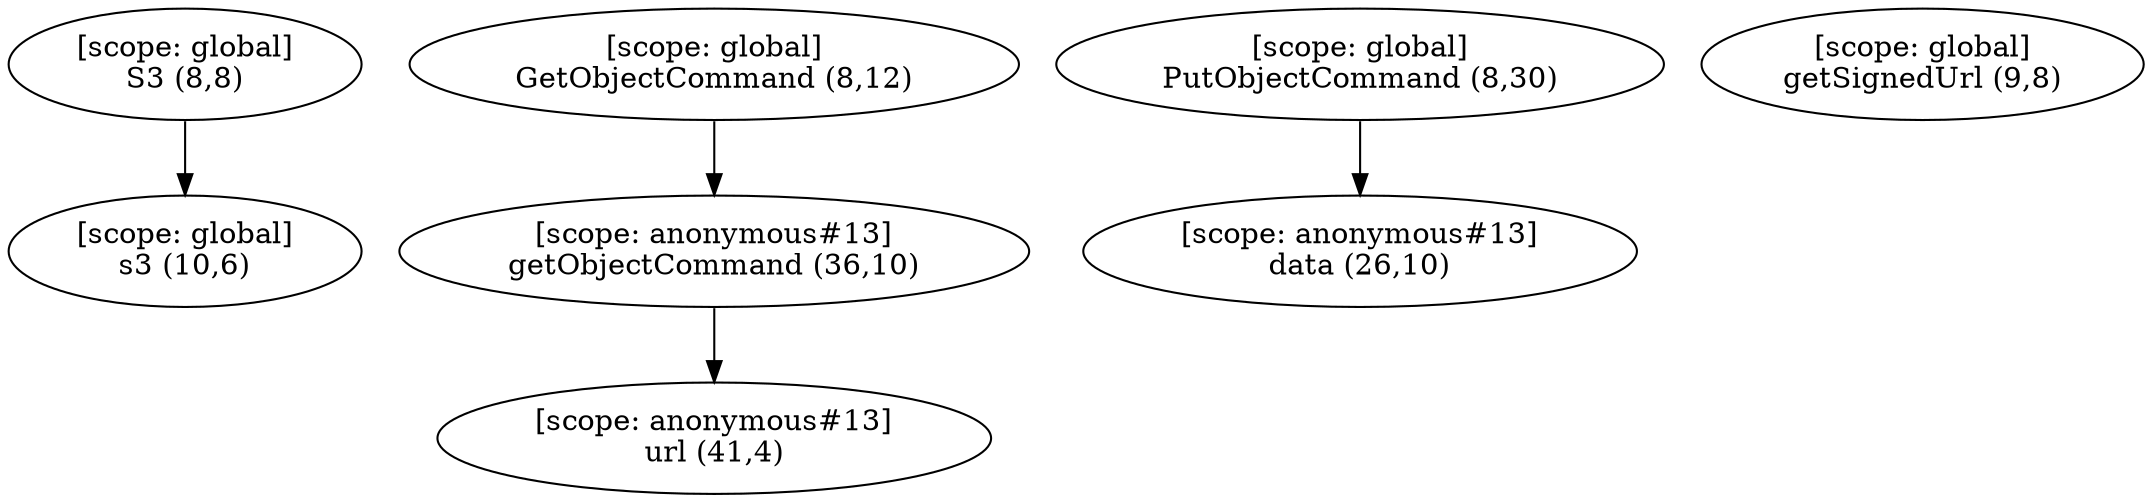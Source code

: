 digraph G {
  graph [ rankdir =TB ];
subgraph global {
  graph [ label = "Scope [global]" ];
  "[scope: global]
S3 (8,8)";
  "[scope: global]
GetObjectCommand (8,12)";
  "[scope: global]
PutObjectCommand (8,30)";
  "[scope: global]
getSignedUrl (9,8)";
  "[scope: global]
s3 (10,6)";
}

subgraph anonymous_13 {
  graph [ label = "Scope [anonymous_13]" ];
  "[scope: anonymous#13]
data (26,10)";
  "[scope: anonymous#13]
getObjectCommand (36,10)";
  "[scope: anonymous#13]
url (41,4)";
}

  "[scope: global]
S3 (8,8)" -> "[scope: global]
s3 (10,6)";
  "[scope: global]
PutObjectCommand (8,30)" -> "[scope: anonymous#13]
data (26,10)";
  "[scope: global]
GetObjectCommand (8,12)" -> "[scope: anonymous#13]
getObjectCommand (36,10)";
  "[scope: anonymous#13]
getObjectCommand (36,10)" -> "[scope: anonymous#13]
url (41,4)";
}
